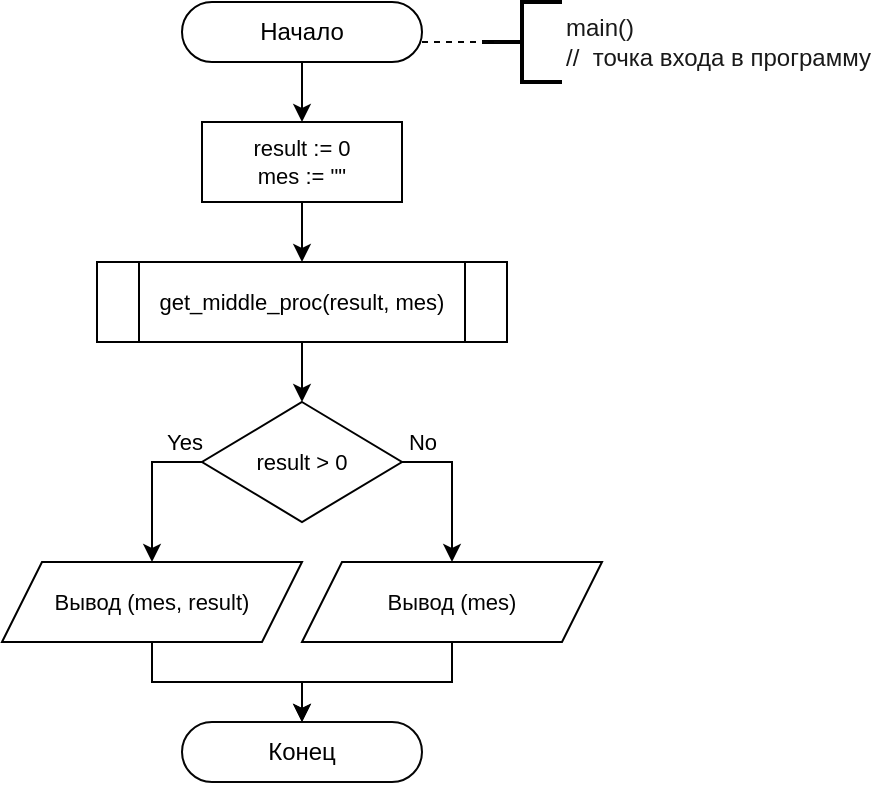 <mxfile version="22.0.3" type="device">
  <diagram id="C5RBs43oDa-KdzZeNtuy" name="Page-1">
    <mxGraphModel dx="729" dy="1021" grid="1" gridSize="10" guides="1" tooltips="1" connect="1" arrows="1" fold="1" page="1" pageScale="1" pageWidth="827" pageHeight="1169" background="#ffffff" math="0" shadow="0">
      <root>
        <mxCell id="WIyWlLk6GJQsqaUBKTNV-0" />
        <mxCell id="WIyWlLk6GJQsqaUBKTNV-1" parent="WIyWlLk6GJQsqaUBKTNV-0" />
        <mxCell id="vsL5W6VhsvwQeHXMyWO6-2" style="edgeStyle=orthogonalEdgeStyle;shape=connector;rounded=0;orthogonalLoop=1;jettySize=auto;html=1;labelBackgroundColor=default;strokeColor=#000000;align=center;verticalAlign=middle;fontFamily=Helvetica;fontSize=11;fontColor=default;endArrow=classic;" edge="1" parent="WIyWlLk6GJQsqaUBKTNV-1" source="WIyWlLk6GJQsqaUBKTNV-3" target="vsL5W6VhsvwQeHXMyWO6-1">
          <mxGeometry relative="1" as="geometry" />
        </mxCell>
        <mxCell id="WIyWlLk6GJQsqaUBKTNV-3" value="&lt;font color=&quot;#000000&quot;&gt;Начало&lt;/font&gt;" style="rounded=1;whiteSpace=wrap;html=1;fontSize=12;glass=0;strokeWidth=1;shadow=0;arcSize=50;strokeColor=#000000;fillColor=none;" parent="WIyWlLk6GJQsqaUBKTNV-1" vertex="1">
          <mxGeometry x="160" y="80" width="120" height="30" as="geometry" />
        </mxCell>
        <mxCell id="Qi15xtnJ09Df0GoSAWtn-0" value="&lt;font color=&quot;#191919&quot;&gt;main()&lt;br&gt;//&amp;nbsp; точка входа в программу&lt;br&gt;&lt;/font&gt;" style="strokeWidth=2;html=1;shape=mxgraph.flowchart.annotation_2;align=left;labelPosition=right;pointerEvents=1;strokeColor=#000000;" parent="WIyWlLk6GJQsqaUBKTNV-1" vertex="1">
          <mxGeometry x="310" y="80" width="40" height="40" as="geometry" />
        </mxCell>
        <mxCell id="Qi15xtnJ09Df0GoSAWtn-2" style="edgeStyle=orthogonalEdgeStyle;rounded=0;orthogonalLoop=1;jettySize=auto;html=1;entryX=0.27;entryY=0.5;entryDx=0;entryDy=0;entryPerimeter=0;dashed=1;endArrow=none;endFill=0;strokeColor=#050505;" parent="WIyWlLk6GJQsqaUBKTNV-1" source="WIyWlLk6GJQsqaUBKTNV-3" target="Qi15xtnJ09Df0GoSAWtn-0" edge="1">
          <mxGeometry relative="1" as="geometry">
            <Array as="points">
              <mxPoint x="310" y="100" />
              <mxPoint x="310" y="100" />
            </Array>
          </mxGeometry>
        </mxCell>
        <mxCell id="Qi15xtnJ09Df0GoSAWtn-17" value="&lt;font color=&quot;#000000&quot;&gt;Конец&lt;/font&gt;" style="rounded=1;whiteSpace=wrap;html=1;fontSize=12;glass=0;strokeWidth=1;shadow=0;arcSize=50;strokeColor=#050505;fillColor=none;" parent="WIyWlLk6GJQsqaUBKTNV-1" vertex="1">
          <mxGeometry x="160" y="440" width="120" height="30" as="geometry" />
        </mxCell>
        <mxCell id="vsL5W6VhsvwQeHXMyWO6-5" style="edgeStyle=orthogonalEdgeStyle;shape=connector;rounded=0;orthogonalLoop=1;jettySize=auto;html=1;labelBackgroundColor=default;strokeColor=#000000;align=center;verticalAlign=middle;fontFamily=Helvetica;fontSize=11;fontColor=default;endArrow=classic;" edge="1" parent="WIyWlLk6GJQsqaUBKTNV-1" source="vsL5W6VhsvwQeHXMyWO6-1" target="vsL5W6VhsvwQeHXMyWO6-37">
          <mxGeometry relative="1" as="geometry">
            <mxPoint x="220.034" y="210" as="targetPoint" />
          </mxGeometry>
        </mxCell>
        <mxCell id="vsL5W6VhsvwQeHXMyWO6-1" value="&lt;font color=&quot;#030303&quot;&gt;result := 0&lt;br&gt;mes := &quot;&quot;&lt;br&gt;&lt;/font&gt;" style="rounded=0;whiteSpace=wrap;html=1;strokeColor=#000000;align=center;verticalAlign=middle;fontFamily=Helvetica;fontSize=11;fontColor=default;fillColor=none;" vertex="1" parent="WIyWlLk6GJQsqaUBKTNV-1">
          <mxGeometry x="170" y="140" width="100" height="40" as="geometry" />
        </mxCell>
        <mxCell id="vsL5W6VhsvwQeHXMyWO6-39" style="edgeStyle=orthogonalEdgeStyle;rounded=0;orthogonalLoop=1;jettySize=auto;html=1;strokeColor=#000000;exitX=0;exitY=0.5;exitDx=0;exitDy=0;exitPerimeter=0;" edge="1" parent="WIyWlLk6GJQsqaUBKTNV-1" source="vsL5W6VhsvwQeHXMyWO6-10" target="vsL5W6VhsvwQeHXMyWO6-19">
          <mxGeometry relative="1" as="geometry" />
        </mxCell>
        <mxCell id="vsL5W6VhsvwQeHXMyWO6-40" value="Yes" style="edgeLabel;html=1;align=center;verticalAlign=middle;resizable=0;points=[];labelBackgroundColor=none;fontColor=#000000;" vertex="1" connectable="0" parent="vsL5W6VhsvwQeHXMyWO6-39">
          <mxGeometry x="-0.563" relative="1" as="geometry">
            <mxPoint x="7" y="-10" as="offset" />
          </mxGeometry>
        </mxCell>
        <mxCell id="vsL5W6VhsvwQeHXMyWO6-42" style="edgeStyle=orthogonalEdgeStyle;rounded=0;orthogonalLoop=1;jettySize=auto;html=1;strokeColor=#000000;exitX=1;exitY=0.5;exitDx=0;exitDy=0;exitPerimeter=0;" edge="1" parent="WIyWlLk6GJQsqaUBKTNV-1" source="vsL5W6VhsvwQeHXMyWO6-10" target="vsL5W6VhsvwQeHXMyWO6-41">
          <mxGeometry relative="1" as="geometry" />
        </mxCell>
        <mxCell id="vsL5W6VhsvwQeHXMyWO6-43" value="No" style="edgeLabel;html=1;align=center;verticalAlign=middle;resizable=0;points=[];labelBackgroundColor=none;fontColor=#000000;" vertex="1" connectable="0" parent="vsL5W6VhsvwQeHXMyWO6-42">
          <mxGeometry x="-0.627" y="-1" relative="1" as="geometry">
            <mxPoint x="-4" y="-11" as="offset" />
          </mxGeometry>
        </mxCell>
        <mxCell id="vsL5W6VhsvwQeHXMyWO6-10" value="result &amp;gt; 0" style="strokeWidth=1;html=1;shape=mxgraph.flowchart.decision;whiteSpace=wrap;fontSize=11;fillColor=none;strokeColor=#000000;rounded=0;fontColor=#000000;fillColor=none;" vertex="1" parent="WIyWlLk6GJQsqaUBKTNV-1">
          <mxGeometry x="170" y="280" width="100" height="60" as="geometry" />
        </mxCell>
        <mxCell id="vsL5W6VhsvwQeHXMyWO6-45" style="edgeStyle=orthogonalEdgeStyle;rounded=0;orthogonalLoop=1;jettySize=auto;html=1;strokeColor=#000000;" edge="1" parent="WIyWlLk6GJQsqaUBKTNV-1" source="vsL5W6VhsvwQeHXMyWO6-19" target="Qi15xtnJ09Df0GoSAWtn-17">
          <mxGeometry relative="1" as="geometry" />
        </mxCell>
        <mxCell id="vsL5W6VhsvwQeHXMyWO6-19" value="&lt;font color=&quot;#030303&quot;&gt;Вывод (mes, result)&lt;br&gt;&lt;/font&gt;" style="shape=parallelogram;perimeter=parallelogramPerimeter;whiteSpace=wrap;html=1;fixedSize=1;rounded=0;strokeColor=#000000;align=center;verticalAlign=middle;fontFamily=Helvetica;fontSize=11;fontColor=default;fillColor=none;" vertex="1" parent="WIyWlLk6GJQsqaUBKTNV-1">
          <mxGeometry x="70" y="360" width="150" height="40" as="geometry" />
        </mxCell>
        <mxCell id="vsL5W6VhsvwQeHXMyWO6-38" style="edgeStyle=orthogonalEdgeStyle;rounded=0;orthogonalLoop=1;jettySize=auto;html=1;strokeColor=#000000;" edge="1" parent="WIyWlLk6GJQsqaUBKTNV-1" source="vsL5W6VhsvwQeHXMyWO6-37" target="vsL5W6VhsvwQeHXMyWO6-10">
          <mxGeometry relative="1" as="geometry" />
        </mxCell>
        <mxCell id="vsL5W6VhsvwQeHXMyWO6-37" value="get_middle_proc(result, mes)" style="shape=process;whiteSpace=wrap;html=1;backgroundOutline=1;fontSize=11;fillColor=none;strokeColor=#000000;fontColor=#000000;strokeWidth=1;rounded=0;" vertex="1" parent="WIyWlLk6GJQsqaUBKTNV-1">
          <mxGeometry x="117.5" y="210" width="205" height="40" as="geometry" />
        </mxCell>
        <mxCell id="vsL5W6VhsvwQeHXMyWO6-44" style="edgeStyle=orthogonalEdgeStyle;rounded=0;orthogonalLoop=1;jettySize=auto;html=1;strokeColor=#000000;" edge="1" parent="WIyWlLk6GJQsqaUBKTNV-1" source="vsL5W6VhsvwQeHXMyWO6-41" target="Qi15xtnJ09Df0GoSAWtn-17">
          <mxGeometry relative="1" as="geometry" />
        </mxCell>
        <mxCell id="vsL5W6VhsvwQeHXMyWO6-41" value="&lt;font color=&quot;#030303&quot;&gt;Вывод (mes)&lt;br&gt;&lt;/font&gt;" style="shape=parallelogram;perimeter=parallelogramPerimeter;whiteSpace=wrap;html=1;fixedSize=1;rounded=0;strokeColor=#000000;align=center;verticalAlign=middle;fontFamily=Helvetica;fontSize=11;fontColor=default;fillColor=none;" vertex="1" parent="WIyWlLk6GJQsqaUBKTNV-1">
          <mxGeometry x="220" y="360" width="150" height="40" as="geometry" />
        </mxCell>
      </root>
    </mxGraphModel>
  </diagram>
</mxfile>
